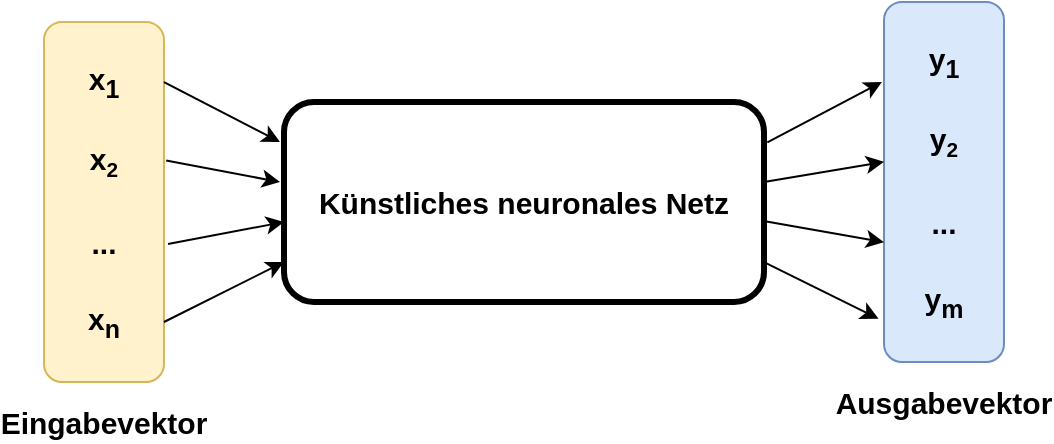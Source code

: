 <mxfile version="13.7.5" type="device" pages="3"><diagram id="aE1gaCrCFL9ErSnPVbCo" name="Neural network Blackbox"><mxGraphModel dx="2062" dy="1126" grid="1" gridSize="10" guides="1" tooltips="1" connect="1" arrows="1" fold="1" page="1" pageScale="1" pageWidth="850" pageHeight="1100" math="0" shadow="0"><root><mxCell id="0"/><mxCell id="1" parent="0"/><mxCell id="DmM5QnF6W4DXic5GiSOx-11" value="" style="rounded=1;whiteSpace=wrap;html=1;strokeWidth=1;fillColor=#fff2cc;strokeColor=#d6b656;" parent="1" vertex="1"><mxGeometry x="200" y="290" width="60" height="180" as="geometry"/></mxCell><mxCell id="DmM5QnF6W4DXic5GiSOx-1" value="&lt;b&gt;&lt;font style=&quot;font-size: 15px&quot;&gt;Künstliches neuronales Netz&lt;/font&gt;&lt;/b&gt;" style="rounded=1;whiteSpace=wrap;html=1;strokeWidth=3;" parent="1" vertex="1"><mxGeometry x="320" y="330" width="240" height="100" as="geometry"/></mxCell><mxCell id="DmM5QnF6W4DXic5GiSOx-3" value="&lt;b&gt;&lt;font style=&quot;font-size: 15px&quot;&gt;x&lt;sub&gt;1&lt;/sub&gt;&lt;/font&gt;&lt;/b&gt;" style="text;html=1;strokeColor=none;fillColor=none;align=center;verticalAlign=middle;whiteSpace=wrap;rounded=0;" parent="1" vertex="1"><mxGeometry x="210" y="310" width="40" height="20" as="geometry"/></mxCell><mxCell id="DmM5QnF6W4DXic5GiSOx-4" value="&lt;b&gt;&lt;font style=&quot;font-size: 15px&quot;&gt;x&lt;/font&gt;&lt;font style=&quot;font-size: 12.5px&quot;&gt;&lt;sub&gt;2&lt;/sub&gt;&lt;/font&gt;&lt;/b&gt;" style="text;html=1;strokeColor=none;fillColor=none;align=center;verticalAlign=middle;whiteSpace=wrap;rounded=0;" parent="1" vertex="1"><mxGeometry x="210" y="350" width="40" height="20" as="geometry"/></mxCell><mxCell id="DmM5QnF6W4DXic5GiSOx-5" value="&lt;b&gt;&lt;font style=&quot;font-size: 15px&quot;&gt;...&lt;/font&gt;&lt;/b&gt;" style="text;html=1;strokeColor=none;fillColor=none;align=center;verticalAlign=middle;whiteSpace=wrap;rounded=0;" parent="1" vertex="1"><mxGeometry x="210" y="390" width="40" height="20" as="geometry"/></mxCell><mxCell id="DmM5QnF6W4DXic5GiSOx-6" value="&lt;b&gt;&lt;font style=&quot;font-size: 15px&quot;&gt;x&lt;sub&gt;n&lt;/sub&gt;&lt;/font&gt;&lt;/b&gt;" style="text;html=1;strokeColor=none;fillColor=none;align=center;verticalAlign=middle;whiteSpace=wrap;rounded=0;" parent="1" vertex="1"><mxGeometry x="210" y="430" width="40" height="20" as="geometry"/></mxCell><mxCell id="DmM5QnF6W4DXic5GiSOx-13" value="&lt;span style=&quot;font-size: 15px&quot;&gt;&lt;b&gt;Eingabevektor&lt;/b&gt;&lt;/span&gt;" style="text;html=1;strokeColor=none;fillColor=none;align=center;verticalAlign=middle;whiteSpace=wrap;rounded=0;" parent="1" vertex="1"><mxGeometry x="210" y="480" width="40" height="20" as="geometry"/></mxCell><mxCell id="DmM5QnF6W4DXic5GiSOx-14" value="" style="rounded=1;whiteSpace=wrap;html=1;strokeWidth=1;fillColor=#dae8fc;strokeColor=#6c8ebf;" parent="1" vertex="1"><mxGeometry x="620" y="280" width="60" height="180" as="geometry"/></mxCell><mxCell id="DmM5QnF6W4DXic5GiSOx-15" value="&lt;b&gt;&lt;font style=&quot;font-size: 15px&quot;&gt;y&lt;sub&gt;1&lt;/sub&gt;&lt;/font&gt;&lt;/b&gt;" style="text;html=1;strokeColor=none;fillColor=none;align=center;verticalAlign=middle;whiteSpace=wrap;rounded=0;" parent="1" vertex="1"><mxGeometry x="630" y="300" width="40" height="20" as="geometry"/></mxCell><mxCell id="DmM5QnF6W4DXic5GiSOx-16" value="&lt;b&gt;&lt;font style=&quot;font-size: 15px&quot;&gt;y&lt;/font&gt;&lt;font style=&quot;font-size: 12.5px&quot;&gt;&lt;sub&gt;2&lt;/sub&gt;&lt;/font&gt;&lt;/b&gt;" style="text;html=1;strokeColor=none;fillColor=none;align=center;verticalAlign=middle;whiteSpace=wrap;rounded=0;" parent="1" vertex="1"><mxGeometry x="630" y="340" width="40" height="20" as="geometry"/></mxCell><mxCell id="DmM5QnF6W4DXic5GiSOx-17" value="&lt;b&gt;&lt;font style=&quot;font-size: 15px&quot;&gt;...&lt;/font&gt;&lt;/b&gt;" style="text;html=1;strokeColor=none;fillColor=none;align=center;verticalAlign=middle;whiteSpace=wrap;rounded=0;" parent="1" vertex="1"><mxGeometry x="630" y="380" width="40" height="20" as="geometry"/></mxCell><mxCell id="DmM5QnF6W4DXic5GiSOx-18" value="&lt;b&gt;&lt;font style=&quot;font-size: 15px&quot;&gt;y&lt;sub&gt;m&lt;/sub&gt;&lt;/font&gt;&lt;/b&gt;" style="text;html=1;strokeColor=none;fillColor=none;align=center;verticalAlign=middle;whiteSpace=wrap;rounded=0;" parent="1" vertex="1"><mxGeometry x="630" y="420" width="40" height="20" as="geometry"/></mxCell><mxCell id="DmM5QnF6W4DXic5GiSOx-19" value="&lt;span style=&quot;font-size: 15px&quot;&gt;&lt;b&gt;Ausgabevektor&lt;/b&gt;&lt;/span&gt;" style="text;html=1;strokeColor=none;fillColor=none;align=center;verticalAlign=middle;whiteSpace=wrap;rounded=0;" parent="1" vertex="1"><mxGeometry x="630" y="470" width="40" height="20" as="geometry"/></mxCell><mxCell id="DmM5QnF6W4DXic5GiSOx-20" value="" style="endArrow=classic;html=1;exitX=1;exitY=0.167;exitDx=0;exitDy=0;exitPerimeter=0;" parent="1" source="DmM5QnF6W4DXic5GiSOx-11" edge="1"><mxGeometry width="50" height="50" relative="1" as="geometry"><mxPoint x="380" y="470" as="sourcePoint"/><mxPoint x="318" y="350" as="targetPoint"/></mxGeometry></mxCell><mxCell id="DmM5QnF6W4DXic5GiSOx-21" value="" style="endArrow=classic;html=1;exitX=1.018;exitY=0.385;exitDx=0;exitDy=0;exitPerimeter=0;" parent="1" source="DmM5QnF6W4DXic5GiSOx-11" edge="1"><mxGeometry width="50" height="50" relative="1" as="geometry"><mxPoint x="263" y="362" as="sourcePoint"/><mxPoint x="318" y="370" as="targetPoint"/></mxGeometry></mxCell><mxCell id="DmM5QnF6W4DXic5GiSOx-22" value="" style="endArrow=classic;html=1;entryX=0;entryY=0.6;entryDx=0;entryDy=0;entryPerimeter=0;" parent="1" target="DmM5QnF6W4DXic5GiSOx-1" edge="1"><mxGeometry width="50" height="50" relative="1" as="geometry"><mxPoint x="262" y="401" as="sourcePoint"/><mxPoint x="320" y="400" as="targetPoint"/></mxGeometry></mxCell><mxCell id="DmM5QnF6W4DXic5GiSOx-23" value="" style="endArrow=classic;html=1;entryX=0;entryY=0.8;entryDx=0;entryDy=0;entryPerimeter=0;" parent="1" target="DmM5QnF6W4DXic5GiSOx-1" edge="1"><mxGeometry width="50" height="50" relative="1" as="geometry"><mxPoint x="260" y="440" as="sourcePoint"/><mxPoint x="320" y="420" as="targetPoint"/></mxGeometry></mxCell><mxCell id="DmM5QnF6W4DXic5GiSOx-24" value="" style="endArrow=classic;html=1;exitX=1.007;exitY=0.202;exitDx=0;exitDy=0;exitPerimeter=0;" parent="1" source="DmM5QnF6W4DXic5GiSOx-1" edge="1"><mxGeometry width="50" height="50" relative="1" as="geometry"><mxPoint x="560" y="340" as="sourcePoint"/><mxPoint x="619" y="320" as="targetPoint"/></mxGeometry></mxCell><mxCell id="DmM5QnF6W4DXic5GiSOx-25" value="" style="endArrow=classic;html=1;exitX=1;exitY=0.4;exitDx=0;exitDy=0;exitPerimeter=0;entryX=0;entryY=0.444;entryDx=0;entryDy=0;entryPerimeter=0;" parent="1" source="DmM5QnF6W4DXic5GiSOx-1" target="DmM5QnF6W4DXic5GiSOx-14" edge="1"><mxGeometry width="50" height="50" relative="1" as="geometry"><mxPoint x="571.68" y="360.2" as="sourcePoint"/><mxPoint x="629" y="330" as="targetPoint"/></mxGeometry></mxCell><mxCell id="DmM5QnF6W4DXic5GiSOx-26" value="" style="endArrow=classic;html=1;exitX=1.005;exitY=0.598;exitDx=0;exitDy=0;exitPerimeter=0;entryX=0;entryY=0.667;entryDx=0;entryDy=0;entryPerimeter=0;" parent="1" source="DmM5QnF6W4DXic5GiSOx-1" target="DmM5QnF6W4DXic5GiSOx-14" edge="1"><mxGeometry width="50" height="50" relative="1" as="geometry"><mxPoint x="570" y="380" as="sourcePoint"/><mxPoint x="630" y="369.92" as="targetPoint"/></mxGeometry></mxCell><mxCell id="DmM5QnF6W4DXic5GiSOx-27" value="" style="endArrow=classic;html=1;exitX=1;exitY=0.801;exitDx=0;exitDy=0;exitPerimeter=0;entryX=-0.045;entryY=0.88;entryDx=0;entryDy=0;entryPerimeter=0;" parent="1" source="DmM5QnF6W4DXic5GiSOx-1" target="DmM5QnF6W4DXic5GiSOx-14" edge="1"><mxGeometry width="50" height="50" relative="1" as="geometry"><mxPoint x="571.2" y="399.8" as="sourcePoint"/><mxPoint x="610" y="440" as="targetPoint"/></mxGeometry></mxCell></root></mxGraphModel></diagram><diagram id="eNI5K8tcBHRMSOkm3Yz5" name="ArtificalNeuron"><mxGraphModel dx="569" dy="280" grid="1" gridSize="10" guides="1" tooltips="1" connect="1" arrows="1" fold="1" page="1" pageScale="1" pageWidth="850" pageHeight="1100" math="0" shadow="0"><root><mxCell id="DOeqEW8R3i1Rbddq5sXQ-0"/><mxCell id="DOeqEW8R3i1Rbddq5sXQ-1" parent="DOeqEW8R3i1Rbddq5sXQ-0"/><mxCell id="PR6YCQ9LtppBBbp1MUEM-0" value="&lt;b&gt;&lt;font style=&quot;font-size: 15px&quot;&gt;o&lt;sub&gt;1&lt;/sub&gt;&lt;/font&gt;&lt;/b&gt;" style="text;html=1;strokeColor=none;fillColor=none;align=center;verticalAlign=middle;whiteSpace=wrap;rounded=0;" vertex="1" parent="DOeqEW8R3i1Rbddq5sXQ-1"><mxGeometry x="210" y="300" width="40" height="20" as="geometry"/></mxCell><mxCell id="PR6YCQ9LtppBBbp1MUEM-1" value="&lt;b style=&quot;font-size: 15px&quot;&gt;&lt;font style=&quot;font-size: 15px&quot;&gt;o&lt;/font&gt;&lt;font style=&quot;font-size: 15px&quot;&gt;&lt;sub&gt;2&lt;/sub&gt;&lt;/font&gt;&lt;/b&gt;" style="text;html=1;strokeColor=none;fillColor=none;align=center;verticalAlign=middle;whiteSpace=wrap;rounded=0;" vertex="1" parent="DOeqEW8R3i1Rbddq5sXQ-1"><mxGeometry x="210" y="340" width="40" height="20" as="geometry"/></mxCell><mxCell id="PR6YCQ9LtppBBbp1MUEM-3" value="&lt;b&gt;&lt;font style=&quot;font-size: 15px&quot;&gt;o&lt;sub&gt;n&lt;/sub&gt;&lt;/font&gt;&lt;/b&gt;" style="text;html=1;strokeColor=none;fillColor=none;align=center;verticalAlign=middle;whiteSpace=wrap;rounded=0;" vertex="1" parent="DOeqEW8R3i1Rbddq5sXQ-1"><mxGeometry x="210" y="420" width="40" height="20" as="geometry"/></mxCell><mxCell id="yZJRL2eyXqVA-YYOrOxp-0" value="&lt;b style=&quot;font-size: 15px&quot;&gt;&lt;font style=&quot;font-size: 15px&quot;&gt;o&lt;/font&gt;&lt;font style=&quot;font-size: 15px&quot;&gt;&lt;sub&gt;3&lt;/sub&gt;&lt;/font&gt;&lt;/b&gt;" style="text;html=1;strokeColor=none;fillColor=none;align=center;verticalAlign=middle;whiteSpace=wrap;rounded=0;" vertex="1" parent="DOeqEW8R3i1Rbddq5sXQ-1"><mxGeometry x="210" y="380" width="40" height="20" as="geometry"/></mxCell><mxCell id="yZJRL2eyXqVA-YYOrOxp-1" value="&lt;font size=&quot;1&quot;&gt;&lt;i&gt;&lt;b&gt;f&lt;sub&gt;prop&lt;/sub&gt;&lt;/b&gt;&lt;/i&gt;&lt;/font&gt;" style="ellipse;whiteSpace=wrap;html=1;aspect=fixed;strokeWidth=1;fillColor=#fff2cc;strokeColor=#d6b656;" vertex="1" parent="DOeqEW8R3i1Rbddq5sXQ-1"><mxGeometry x="370" y="350" width="40" height="40" as="geometry"/></mxCell><mxCell id="yZJRL2eyXqVA-YYOrOxp-2" value="" style="endArrow=classic;html=1;exitX=1;exitY=0.5;exitDx=0;exitDy=0;" edge="1" parent="DOeqEW8R3i1Rbddq5sXQ-1" source="PR6YCQ9LtppBBbp1MUEM-0" target="yZJRL2eyXqVA-YYOrOxp-1"><mxGeometry width="50" height="50" relative="1" as="geometry"><mxPoint x="390" y="410" as="sourcePoint"/><mxPoint x="342" y="350" as="targetPoint"/><Array as="points"><mxPoint x="330" y="310"/></Array></mxGeometry></mxCell><mxCell id="yZJRL2eyXqVA-YYOrOxp-3" value="" style="endArrow=classic;html=1;exitX=1;exitY=0.5;exitDx=0;exitDy=0;entryX=-0.02;entryY=0.365;entryDx=0;entryDy=0;entryPerimeter=0;" edge="1" parent="DOeqEW8R3i1Rbddq5sXQ-1" source="PR6YCQ9LtppBBbp1MUEM-1" target="yZJRL2eyXqVA-YYOrOxp-1"><mxGeometry width="50" height="50" relative="1" as="geometry"><mxPoint x="260" y="320" as="sourcePoint"/><mxPoint x="339" y="357" as="targetPoint"/><Array as="points"><mxPoint x="320" y="350"/></Array></mxGeometry></mxCell><mxCell id="yZJRL2eyXqVA-YYOrOxp-6" value="" style="endArrow=classic;html=1;exitX=1.075;exitY=0.52;exitDx=0;exitDy=0;exitPerimeter=0;entryX=0.005;entryY=0.64;entryDx=0;entryDy=0;entryPerimeter=0;" edge="1" parent="DOeqEW8R3i1Rbddq5sXQ-1" source="yZJRL2eyXqVA-YYOrOxp-0" target="yZJRL2eyXqVA-YYOrOxp-1"><mxGeometry width="50" height="50" relative="1" as="geometry"><mxPoint x="260" y="360" as="sourcePoint"/><mxPoint x="340" y="367" as="targetPoint"/><Array as="points"><mxPoint x="320" y="390"/></Array></mxGeometry></mxCell><mxCell id="yZJRL2eyXqVA-YYOrOxp-7" value="" style="endArrow=classic;html=1;exitX=1;exitY=0.5;exitDx=0;exitDy=0;" edge="1" parent="DOeqEW8R3i1Rbddq5sXQ-1" source="PR6YCQ9LtppBBbp1MUEM-3" target="yZJRL2eyXqVA-YYOrOxp-1"><mxGeometry width="50" height="50" relative="1" as="geometry"><mxPoint x="263" y="400.4" as="sourcePoint"/><mxPoint x="350" y="377" as="targetPoint"/><Array as="points"><mxPoint x="320" y="430"/></Array></mxGeometry></mxCell><mxCell id="yZJRL2eyXqVA-YYOrOxp-8" value="&lt;b&gt;&lt;font style=&quot;font-size: 15px&quot;&gt;w&lt;sub&gt;1&lt;/sub&gt;&lt;/font&gt;&lt;/b&gt;" style="text;html=1;strokeColor=none;fillColor=none;align=center;verticalAlign=middle;whiteSpace=wrap;rounded=0;" vertex="1" parent="DOeqEW8R3i1Rbddq5sXQ-1"><mxGeometry x="280" y="290" width="40" height="20" as="geometry"/></mxCell><mxCell id="yZJRL2eyXqVA-YYOrOxp-9" value="&lt;b&gt;&lt;font style=&quot;font-size: 15px&quot;&gt;w&lt;sub&gt;2&lt;/sub&gt;&lt;/font&gt;&lt;/b&gt;" style="text;html=1;strokeColor=none;fillColor=none;align=center;verticalAlign=middle;whiteSpace=wrap;rounded=0;" vertex="1" parent="DOeqEW8R3i1Rbddq5sXQ-1"><mxGeometry x="280" y="330" width="40" height="20" as="geometry"/></mxCell><mxCell id="yZJRL2eyXqVA-YYOrOxp-10" value="&lt;b&gt;&lt;font style=&quot;font-size: 15px&quot;&gt;w&lt;sub&gt;3&lt;/sub&gt;&lt;/font&gt;&lt;/b&gt;" style="text;html=1;strokeColor=none;fillColor=none;align=center;verticalAlign=middle;whiteSpace=wrap;rounded=0;" vertex="1" parent="DOeqEW8R3i1Rbddq5sXQ-1"><mxGeometry x="280" y="370" width="40" height="20" as="geometry"/></mxCell><mxCell id="yZJRL2eyXqVA-YYOrOxp-11" value="&lt;b&gt;&lt;font style=&quot;font-size: 15px&quot;&gt;w&lt;sub&gt;4&lt;/sub&gt;&lt;/font&gt;&lt;/b&gt;" style="text;html=1;strokeColor=none;fillColor=none;align=center;verticalAlign=middle;whiteSpace=wrap;rounded=0;" vertex="1" parent="DOeqEW8R3i1Rbddq5sXQ-1"><mxGeometry x="280" y="410" width="40" height="20" as="geometry"/></mxCell><mxCell id="yZJRL2eyXqVA-YYOrOxp-12" value="Propagierungsfunktion" style="text;html=1;strokeColor=none;fillColor=none;align=center;verticalAlign=middle;whiteSpace=wrap;rounded=0;rotation=0;" vertex="1" parent="DOeqEW8R3i1Rbddq5sXQ-1"><mxGeometry x="352.5" y="430" width="75" height="30" as="geometry"/></mxCell><mxCell id="yZJRL2eyXqVA-YYOrOxp-13" value="Aktvierungsfunktion" style="text;html=1;strokeColor=none;fillColor=none;align=center;verticalAlign=middle;whiteSpace=wrap;rounded=0;rotation=0;" vertex="1" parent="DOeqEW8R3i1Rbddq5sXQ-1"><mxGeometry x="480" y="430" width="75" height="30" as="geometry"/></mxCell><mxCell id="yZJRL2eyXqVA-YYOrOxp-14" value="Ausgabefunktion" style="text;html=1;strokeColor=none;fillColor=none;align=center;verticalAlign=middle;whiteSpace=wrap;rounded=0;rotation=0;" vertex="1" parent="DOeqEW8R3i1Rbddq5sXQ-1"><mxGeometry x="605" y="430" width="75" height="30" as="geometry"/></mxCell><mxCell id="yZJRL2eyXqVA-YYOrOxp-15" value="&lt;font size=&quot;1&quot;&gt;&lt;i&gt;&lt;b&gt;f&lt;sub&gt;act&lt;/sub&gt;&lt;/b&gt;&lt;/i&gt;&lt;/font&gt;" style="ellipse;whiteSpace=wrap;html=1;aspect=fixed;strokeWidth=1;fillColor=#ffe6cc;strokeColor=#d79b00;" vertex="1" parent="DOeqEW8R3i1Rbddq5sXQ-1"><mxGeometry x="497.5" y="350" width="40" height="40" as="geometry"/></mxCell><mxCell id="yZJRL2eyXqVA-YYOrOxp-17" value="" style="endArrow=classic;html=1;entryX=0;entryY=0.5;entryDx=0;entryDy=0;" edge="1" parent="DOeqEW8R3i1Rbddq5sXQ-1" target="yZJRL2eyXqVA-YYOrOxp-15"><mxGeometry width="50" height="50" relative="1" as="geometry"><mxPoint x="413" y="370" as="sourcePoint"/><mxPoint x="450" y="370" as="targetPoint"/></mxGeometry></mxCell><mxCell id="yZJRL2eyXqVA-YYOrOxp-18" value="&lt;b style=&quot;font-size: 14px&quot;&gt;&lt;font style=&quot;font-size: 14px&quot;&gt;net&lt;sub&gt;j&lt;/sub&gt;&lt;/font&gt;&lt;/b&gt;" style="text;html=1;strokeColor=none;fillColor=none;align=center;verticalAlign=middle;whiteSpace=wrap;rounded=0;" vertex="1" parent="DOeqEW8R3i1Rbddq5sXQ-1"><mxGeometry x="427.5" y="340" width="40" height="20" as="geometry"/></mxCell><mxCell id="yZJRL2eyXqVA-YYOrOxp-21" value="&lt;b&gt;&lt;font style=&quot;font-size: 15px&quot;&gt;a&lt;sub&gt;j&lt;/sub&gt;&lt;/font&gt;&lt;/b&gt;" style="text;html=1;strokeColor=none;fillColor=none;align=center;verticalAlign=middle;whiteSpace=wrap;rounded=0;" vertex="1" parent="DOeqEW8R3i1Rbddq5sXQ-1"><mxGeometry x="560" y="340" width="40" height="20" as="geometry"/></mxCell><mxCell id="yZJRL2eyXqVA-YYOrOxp-23" value="&lt;b&gt;&lt;font style=&quot;font-size: 15px&quot;&gt;o&lt;sub&gt;j&lt;/sub&gt;&lt;/font&gt;&lt;/b&gt;" style="text;html=1;strokeColor=none;fillColor=none;align=center;verticalAlign=middle;whiteSpace=wrap;rounded=0;" vertex="1" parent="DOeqEW8R3i1Rbddq5sXQ-1"><mxGeometry x="710" y="360.0" width="40" height="20" as="geometry"/></mxCell><mxCell id="yZJRL2eyXqVA-YYOrOxp-19" value="&lt;font size=&quot;1&quot;&gt;&lt;i&gt;&lt;b&gt;f&lt;sub&gt;out&lt;/sub&gt;&lt;/b&gt;&lt;/i&gt;&lt;/font&gt;" style="ellipse;whiteSpace=wrap;html=1;aspect=fixed;strokeWidth=1;fillColor=#dae8fc;strokeColor=#6c8ebf;" vertex="1" parent="DOeqEW8R3i1Rbddq5sXQ-1"><mxGeometry x="622.5" y="350" width="40" height="40" as="geometry"/></mxCell><mxCell id="yZJRL2eyXqVA-YYOrOxp-26" value="" style="endArrow=classic;html=1;entryX=0;entryY=0.5;entryDx=0;entryDy=0;" edge="1" parent="DOeqEW8R3i1Rbddq5sXQ-1"><mxGeometry width="50" height="50" relative="1" as="geometry"><mxPoint x="538" y="370" as="sourcePoint"/><mxPoint x="622.5" y="370" as="targetPoint"/></mxGeometry></mxCell><mxCell id="yZJRL2eyXqVA-YYOrOxp-27" value="" style="endArrow=classic;html=1;" edge="1" parent="DOeqEW8R3i1Rbddq5sXQ-1"><mxGeometry width="50" height="50" relative="1" as="geometry"><mxPoint x="662.5" y="370" as="sourcePoint"/><mxPoint x="710" y="370" as="targetPoint"/></mxGeometry></mxCell><mxCell id="yZJRL2eyXqVA-YYOrOxp-29" value="&lt;font style=&quot;font-size: 15px&quot;&gt;&lt;b&gt;Θ&lt;sub&gt;j&lt;/sub&gt;&lt;/b&gt;&lt;/font&gt;" style="text;html=1;strokeColor=none;fillColor=none;align=center;verticalAlign=middle;whiteSpace=wrap;rounded=0;" vertex="1" parent="DOeqEW8R3i1Rbddq5sXQ-1"><mxGeometry x="497.5" y="280" width="40" height="20" as="geometry"/></mxCell><mxCell id="yZJRL2eyXqVA-YYOrOxp-30" value="" style="endArrow=classic;html=1;exitX=0.5;exitY=1;exitDx=0;exitDy=0;entryX=0.5;entryY=0;entryDx=0;entryDy=0;" edge="1" parent="DOeqEW8R3i1Rbddq5sXQ-1" source="yZJRL2eyXqVA-YYOrOxp-29" target="yZJRL2eyXqVA-YYOrOxp-15"><mxGeometry width="50" height="50" relative="1" as="geometry"><mxPoint x="423" y="380" as="sourcePoint"/><mxPoint x="516" y="347" as="targetPoint"/></mxGeometry></mxCell><mxCell id="yZJRL2eyXqVA-YYOrOxp-32" value="Schwellwert" style="text;html=1;strokeColor=none;fillColor=none;align=center;verticalAlign=middle;whiteSpace=wrap;rounded=0;rotation=0;" vertex="1" parent="DOeqEW8R3i1Rbddq5sXQ-1"><mxGeometry x="480" y="250" width="75" height="30" as="geometry"/></mxCell></root></mxGraphModel></diagram><diagram id="j_at39a7BGTw8oOZXNnE" name="FeedForwardNetworks"><mxGraphModel dx="1178" dy="606" grid="1" gridSize="10" guides="1" tooltips="1" connect="1" arrows="1" fold="1" page="1" pageScale="1" pageWidth="850" pageHeight="1100" math="0" shadow="0"><root><mxCell id="lDuiNqgIyvgIV8sUAVAr-0"/><mxCell id="lDuiNqgIyvgIV8sUAVAr-1" parent="lDuiNqgIyvgIV8sUAVAr-0"/><mxCell id="lDuiNqgIyvgIV8sUAVAr-53" value="" style="rounded=0;whiteSpace=wrap;html=1;fillColor=#fff2cc;strokeColor=#d6b656;opacity=30;" vertex="1" parent="lDuiNqgIyvgIV8sUAVAr-1"><mxGeometry x="400" y="60" width="100" height="220" as="geometry"/></mxCell><mxCell id="lDuiNqgIyvgIV8sUAVAr-73" value="" style="rounded=0;whiteSpace=wrap;html=1;fillColor=#f8cecc;strokeColor=#b85450;opacity=30;" vertex="1" parent="lDuiNqgIyvgIV8sUAVAr-1"><mxGeometry x="500" y="60" width="120" height="220" as="geometry"/></mxCell><mxCell id="lDuiNqgIyvgIV8sUAVAr-74" value="" style="rounded=0;whiteSpace=wrap;html=1;fillColor=#dae8fc;strokeColor=#6c8ebf;opacity=30;" vertex="1" parent="lDuiNqgIyvgIV8sUAVAr-1"><mxGeometry x="620" y="60" width="100" height="220" as="geometry"/></mxCell><mxCell id="lDuiNqgIyvgIV8sUAVAr-49" value="" style="rounded=0;whiteSpace=wrap;html=1;fillColor=#dae8fc;strokeColor=#6c8ebf;opacity=30;" vertex="1" parent="lDuiNqgIyvgIV8sUAVAr-1"><mxGeometry x="260" y="60" width="100" height="220" as="geometry"/></mxCell><mxCell id="lDuiNqgIyvgIV8sUAVAr-46" value="" style="rounded=0;whiteSpace=wrap;html=1;fillColor=#fff2cc;strokeColor=#d6b656;opacity=30;" vertex="1" parent="lDuiNqgIyvgIV8sUAVAr-1"><mxGeometry x="40" y="60" width="100" height="220" as="geometry"/></mxCell><mxCell id="lDuiNqgIyvgIV8sUAVAr-47" value="" style="rounded=0;whiteSpace=wrap;html=1;fillColor=#f8cecc;strokeColor=#b85450;opacity=30;" vertex="1" parent="lDuiNqgIyvgIV8sUAVAr-1"><mxGeometry x="140" y="60" width="120" height="220" as="geometry"/></mxCell><mxCell id="lDuiNqgIyvgIV8sUAVAr-33" style="rounded=0;orthogonalLoop=1;jettySize=auto;html=1;exitX=1;exitY=0.5;exitDx=0;exitDy=0;" edge="1" parent="lDuiNqgIyvgIV8sUAVAr-1" source="lDuiNqgIyvgIV8sUAVAr-13" target="lDuiNqgIyvgIV8sUAVAr-27"><mxGeometry relative="1" as="geometry"/></mxCell><mxCell id="lDuiNqgIyvgIV8sUAVAr-39" style="edgeStyle=none;rounded=0;orthogonalLoop=1;jettySize=auto;html=1;entryX=0;entryY=0;entryDx=0;entryDy=0;" edge="1" parent="lDuiNqgIyvgIV8sUAVAr-1" source="lDuiNqgIyvgIV8sUAVAr-13" target="lDuiNqgIyvgIV8sUAVAr-29"><mxGeometry relative="1" as="geometry"/></mxCell><mxCell id="lDuiNqgIyvgIV8sUAVAr-13" value="" style="ellipse;whiteSpace=wrap;html=1;aspect=fixed;fontSize=11;align=center;rotation=-1;fillColor=#fff2cc;strokeColor=#d6b656;" vertex="1" parent="lDuiNqgIyvgIV8sUAVAr-1"><mxGeometry x="70" y="110" width="20" height="20" as="geometry"/></mxCell><mxCell id="lDuiNqgIyvgIV8sUAVAr-15" value="" style="ellipse;whiteSpace=wrap;html=1;aspect=fixed;fontSize=11;align=center;fillColor=#dae8fc;strokeColor=#6c8ebf;" vertex="1" parent="lDuiNqgIyvgIV8sUAVAr-1"><mxGeometry x="310" y="110" width="20" height="20" as="geometry"/></mxCell><mxCell id="lDuiNqgIyvgIV8sUAVAr-37" style="edgeStyle=none;rounded=0;orthogonalLoop=1;jettySize=auto;html=1;" edge="1" parent="lDuiNqgIyvgIV8sUAVAr-1" source="lDuiNqgIyvgIV8sUAVAr-16"><mxGeometry relative="1" as="geometry"><mxPoint x="189" y="235" as="targetPoint"/></mxGeometry></mxCell><mxCell id="lDuiNqgIyvgIV8sUAVAr-38" style="edgeStyle=none;rounded=0;orthogonalLoop=1;jettySize=auto;html=1;entryX=0;entryY=1;entryDx=0;entryDy=0;" edge="1" parent="lDuiNqgIyvgIV8sUAVAr-1" source="lDuiNqgIyvgIV8sUAVAr-16" target="lDuiNqgIyvgIV8sUAVAr-27"><mxGeometry relative="1" as="geometry"/></mxCell><mxCell id="lDuiNqgIyvgIV8sUAVAr-16" value="" style="ellipse;whiteSpace=wrap;html=1;aspect=fixed;fontSize=11;align=center;fillColor=#fff2cc;strokeColor=#d6b656;" vertex="1" parent="lDuiNqgIyvgIV8sUAVAr-1"><mxGeometry x="70" y="190" width="20" height="20" as="geometry"/></mxCell><mxCell id="lDuiNqgIyvgIV8sUAVAr-40" style="edgeStyle=none;rounded=0;orthogonalLoop=1;jettySize=auto;html=1;entryX=0;entryY=0;entryDx=0;entryDy=0;" edge="1" parent="lDuiNqgIyvgIV8sUAVAr-1" source="lDuiNqgIyvgIV8sUAVAr-27" target="lDuiNqgIyvgIV8sUAVAr-15"><mxGeometry relative="1" as="geometry"/></mxCell><mxCell id="lDuiNqgIyvgIV8sUAVAr-41" style="edgeStyle=none;rounded=0;orthogonalLoop=1;jettySize=auto;html=1;entryX=0;entryY=0;entryDx=0;entryDy=0;" edge="1" parent="lDuiNqgIyvgIV8sUAVAr-1" source="lDuiNqgIyvgIV8sUAVAr-27" target="lDuiNqgIyvgIV8sUAVAr-31"><mxGeometry relative="1" as="geometry"/></mxCell><mxCell id="lDuiNqgIyvgIV8sUAVAr-27" value="" style="ellipse;whiteSpace=wrap;html=1;aspect=fixed;fontSize=11;align=center;fillColor=#f8cecc;strokeColor=#b85450;" vertex="1" parent="lDuiNqgIyvgIV8sUAVAr-1"><mxGeometry x="190" y="70" width="20" height="20" as="geometry"/></mxCell><mxCell id="lDuiNqgIyvgIV8sUAVAr-44" style="edgeStyle=none;rounded=0;orthogonalLoop=1;jettySize=auto;html=1;entryX=0;entryY=1;entryDx=0;entryDy=0;" edge="1" parent="lDuiNqgIyvgIV8sUAVAr-1" source="lDuiNqgIyvgIV8sUAVAr-29" target="lDuiNqgIyvgIV8sUAVAr-15"><mxGeometry relative="1" as="geometry"/></mxCell><mxCell id="lDuiNqgIyvgIV8sUAVAr-45" style="edgeStyle=none;rounded=0;orthogonalLoop=1;jettySize=auto;html=1;entryX=0;entryY=1;entryDx=0;entryDy=0;" edge="1" parent="lDuiNqgIyvgIV8sUAVAr-1" source="lDuiNqgIyvgIV8sUAVAr-29" target="lDuiNqgIyvgIV8sUAVAr-31"><mxGeometry relative="1" as="geometry"/></mxCell><mxCell id="lDuiNqgIyvgIV8sUAVAr-29" value="" style="ellipse;whiteSpace=wrap;html=1;aspect=fixed;fontSize=11;align=center;fillColor=#f8cecc;strokeColor=#b85450;" vertex="1" parent="lDuiNqgIyvgIV8sUAVAr-1"><mxGeometry x="190" y="230" width="20" height="20" as="geometry"/></mxCell><mxCell id="lDuiNqgIyvgIV8sUAVAr-31" value="" style="ellipse;whiteSpace=wrap;html=1;aspect=fixed;fontSize=11;align=center;fillColor=#dae8fc;strokeColor=#6c8ebf;" vertex="1" parent="lDuiNqgIyvgIV8sUAVAr-1"><mxGeometry x="310" y="190" width="20" height="20" as="geometry"/></mxCell><mxCell id="lDuiNqgIyvgIV8sUAVAr-32" value="&lt;font style=&quot;font-size: 15px&quot;&gt;&lt;b&gt;Ebenenweise verbundenes KNN&lt;/b&gt;&lt;/font&gt;" style="text;html=1;strokeColor=none;fillColor=none;align=center;verticalAlign=middle;whiteSpace=wrap;rounded=0;" vertex="1" parent="lDuiNqgIyvgIV8sUAVAr-1"><mxGeometry x="80" y="30" width="240" height="20" as="geometry"/></mxCell><mxCell id="lDuiNqgIyvgIV8sUAVAr-50" value="&lt;font style=&quot;font-size: 12px&quot;&gt;&lt;b&gt;Eingabeschicht&lt;/b&gt;&lt;/font&gt;" style="text;html=1;strokeColor=none;fillColor=none;align=center;verticalAlign=middle;whiteSpace=wrap;rounded=0;opacity=30;" vertex="1" parent="lDuiNqgIyvgIV8sUAVAr-1"><mxGeometry x="70" y="260" width="40" height="20" as="geometry"/></mxCell><mxCell id="lDuiNqgIyvgIV8sUAVAr-51" value="&lt;font style=&quot;font-size: 12px&quot;&gt;&lt;b&gt;Verdeckte Schicht&lt;/b&gt;&lt;/font&gt;" style="text;html=1;strokeColor=none;fillColor=none;align=center;verticalAlign=middle;whiteSpace=wrap;rounded=0;opacity=30;" vertex="1" parent="lDuiNqgIyvgIV8sUAVAr-1"><mxGeometry x="145" y="260" width="110" height="20" as="geometry"/></mxCell><mxCell id="lDuiNqgIyvgIV8sUAVAr-52" value="&lt;font style=&quot;font-size: 12px&quot;&gt;&lt;b&gt;Ausgabeschicht&lt;/b&gt;&lt;/font&gt;" style="text;html=1;strokeColor=none;fillColor=none;align=center;verticalAlign=middle;whiteSpace=wrap;rounded=0;opacity=30;" vertex="1" parent="lDuiNqgIyvgIV8sUAVAr-1"><mxGeometry x="262.5" y="260" width="95" height="20" as="geometry"/></mxCell><mxCell id="lDuiNqgIyvgIV8sUAVAr-54" style="rounded=0;orthogonalLoop=1;jettySize=auto;html=1;exitX=1;exitY=0.5;exitDx=0;exitDy=0;" edge="1" source="lDuiNqgIyvgIV8sUAVAr-57" target="lDuiNqgIyvgIV8sUAVAr-68" parent="lDuiNqgIyvgIV8sUAVAr-1"><mxGeometry relative="1" as="geometry"/></mxCell><mxCell id="lDuiNqgIyvgIV8sUAVAr-56" style="edgeStyle=none;rounded=0;orthogonalLoop=1;jettySize=auto;html=1;entryX=0;entryY=0;entryDx=0;entryDy=0;" edge="1" source="lDuiNqgIyvgIV8sUAVAr-57" target="lDuiNqgIyvgIV8sUAVAr-71" parent="lDuiNqgIyvgIV8sUAVAr-1"><mxGeometry relative="1" as="geometry"/></mxCell><mxCell id="lDuiNqgIyvgIV8sUAVAr-78" style="edgeStyle=none;rounded=0;orthogonalLoop=1;jettySize=auto;html=1;entryX=0;entryY=0.5;entryDx=0;entryDy=0;" edge="1" parent="lDuiNqgIyvgIV8sUAVAr-1" source="lDuiNqgIyvgIV8sUAVAr-57" target="lDuiNqgIyvgIV8sUAVAr-61"><mxGeometry relative="1" as="geometry"/></mxCell><mxCell id="lDuiNqgIyvgIV8sUAVAr-83" style="edgeStyle=none;rounded=0;orthogonalLoop=1;jettySize=auto;html=1;" edge="1" parent="lDuiNqgIyvgIV8sUAVAr-1" source="lDuiNqgIyvgIV8sUAVAr-57" target="lDuiNqgIyvgIV8sUAVAr-72"><mxGeometry relative="1" as="geometry"><mxPoint x="668" y="196" as="targetPoint"/></mxGeometry></mxCell><mxCell id="lDuiNqgIyvgIV8sUAVAr-57" value="" style="ellipse;whiteSpace=wrap;html=1;aspect=fixed;fontSize=11;align=center;rotation=-1;fillColor=#fff2cc;strokeColor=#d6b656;" vertex="1" parent="lDuiNqgIyvgIV8sUAVAr-1"><mxGeometry x="430" y="110" width="20" height="20" as="geometry"/></mxCell><mxCell id="lDuiNqgIyvgIV8sUAVAr-61" value="" style="ellipse;whiteSpace=wrap;html=1;aspect=fixed;fontSize=11;align=center;fillColor=#dae8fc;strokeColor=#6c8ebf;" vertex="1" parent="lDuiNqgIyvgIV8sUAVAr-1"><mxGeometry x="670" y="110" width="20" height="20" as="geometry"/></mxCell><mxCell id="lDuiNqgIyvgIV8sUAVAr-63" style="edgeStyle=none;rounded=0;orthogonalLoop=1;jettySize=auto;html=1;" edge="1" source="lDuiNqgIyvgIV8sUAVAr-65" parent="lDuiNqgIyvgIV8sUAVAr-1"><mxGeometry relative="1" as="geometry"><mxPoint x="549" y="235" as="targetPoint"/></mxGeometry></mxCell><mxCell id="lDuiNqgIyvgIV8sUAVAr-64" style="edgeStyle=none;rounded=0;orthogonalLoop=1;jettySize=auto;html=1;entryX=0;entryY=1;entryDx=0;entryDy=0;" edge="1" source="lDuiNqgIyvgIV8sUAVAr-65" target="lDuiNqgIyvgIV8sUAVAr-68" parent="lDuiNqgIyvgIV8sUAVAr-1"><mxGeometry relative="1" as="geometry"/></mxCell><mxCell id="lDuiNqgIyvgIV8sUAVAr-82" style="edgeStyle=none;rounded=0;orthogonalLoop=1;jettySize=auto;html=1;entryX=0;entryY=0.5;entryDx=0;entryDy=0;" edge="1" parent="lDuiNqgIyvgIV8sUAVAr-1" source="lDuiNqgIyvgIV8sUAVAr-65" target="lDuiNqgIyvgIV8sUAVAr-72"><mxGeometry relative="1" as="geometry"/></mxCell><mxCell id="lDuiNqgIyvgIV8sUAVAr-85" style="edgeStyle=none;rounded=0;orthogonalLoop=1;jettySize=auto;html=1;entryX=-0.029;entryY=0.693;entryDx=0;entryDy=0;entryPerimeter=0;" edge="1" parent="lDuiNqgIyvgIV8sUAVAr-1" source="lDuiNqgIyvgIV8sUAVAr-65" target="lDuiNqgIyvgIV8sUAVAr-61"><mxGeometry relative="1" as="geometry"/></mxCell><mxCell id="lDuiNqgIyvgIV8sUAVAr-65" value="" style="ellipse;whiteSpace=wrap;html=1;aspect=fixed;fontSize=11;align=center;fillColor=#fff2cc;strokeColor=#d6b656;" vertex="1" parent="lDuiNqgIyvgIV8sUAVAr-1"><mxGeometry x="430" y="190" width="20" height="20" as="geometry"/></mxCell><mxCell id="lDuiNqgIyvgIV8sUAVAr-66" style="edgeStyle=none;rounded=0;orthogonalLoop=1;jettySize=auto;html=1;entryX=0;entryY=0;entryDx=0;entryDy=0;" edge="1" source="lDuiNqgIyvgIV8sUAVAr-68" target="lDuiNqgIyvgIV8sUAVAr-61" parent="lDuiNqgIyvgIV8sUAVAr-1"><mxGeometry relative="1" as="geometry"/></mxCell><mxCell id="lDuiNqgIyvgIV8sUAVAr-67" style="edgeStyle=none;rounded=0;orthogonalLoop=1;jettySize=auto;html=1;entryX=0;entryY=0;entryDx=0;entryDy=0;" edge="1" source="lDuiNqgIyvgIV8sUAVAr-68" target="lDuiNqgIyvgIV8sUAVAr-72" parent="lDuiNqgIyvgIV8sUAVAr-1"><mxGeometry relative="1" as="geometry"/></mxCell><mxCell id="lDuiNqgIyvgIV8sUAVAr-68" value="" style="ellipse;whiteSpace=wrap;html=1;aspect=fixed;fontSize=11;align=center;fillColor=#f8cecc;strokeColor=#b85450;" vertex="1" parent="lDuiNqgIyvgIV8sUAVAr-1"><mxGeometry x="550" y="70" width="20" height="20" as="geometry"/></mxCell><mxCell id="lDuiNqgIyvgIV8sUAVAr-69" style="edgeStyle=none;rounded=0;orthogonalLoop=1;jettySize=auto;html=1;entryX=0;entryY=1;entryDx=0;entryDy=0;" edge="1" source="lDuiNqgIyvgIV8sUAVAr-71" target="lDuiNqgIyvgIV8sUAVAr-61" parent="lDuiNqgIyvgIV8sUAVAr-1"><mxGeometry relative="1" as="geometry"/></mxCell><mxCell id="lDuiNqgIyvgIV8sUAVAr-70" style="edgeStyle=none;rounded=0;orthogonalLoop=1;jettySize=auto;html=1;entryX=0;entryY=1;entryDx=0;entryDy=0;" edge="1" source="lDuiNqgIyvgIV8sUAVAr-71" target="lDuiNqgIyvgIV8sUAVAr-72" parent="lDuiNqgIyvgIV8sUAVAr-1"><mxGeometry relative="1" as="geometry"/></mxCell><mxCell id="lDuiNqgIyvgIV8sUAVAr-71" value="" style="ellipse;whiteSpace=wrap;html=1;aspect=fixed;fontSize=11;align=center;fillColor=#f8cecc;strokeColor=#b85450;" vertex="1" parent="lDuiNqgIyvgIV8sUAVAr-1"><mxGeometry x="550" y="230" width="20" height="20" as="geometry"/></mxCell><mxCell id="lDuiNqgIyvgIV8sUAVAr-72" value="" style="ellipse;whiteSpace=wrap;html=1;aspect=fixed;fontSize=11;align=center;fillColor=#dae8fc;strokeColor=#6c8ebf;" vertex="1" parent="lDuiNqgIyvgIV8sUAVAr-1"><mxGeometry x="670" y="190" width="20" height="20" as="geometry"/></mxCell><mxCell id="lDuiNqgIyvgIV8sUAVAr-75" value="&lt;font style=&quot;font-size: 12px&quot;&gt;&lt;b&gt;Eingabeschicht&lt;/b&gt;&lt;/font&gt;" style="text;html=1;strokeColor=none;fillColor=none;align=center;verticalAlign=middle;whiteSpace=wrap;rounded=0;opacity=30;" vertex="1" parent="lDuiNqgIyvgIV8sUAVAr-1"><mxGeometry x="430" y="260" width="40" height="20" as="geometry"/></mxCell><mxCell id="lDuiNqgIyvgIV8sUAVAr-76" value="&lt;font style=&quot;font-size: 12px&quot;&gt;&lt;b&gt;Verdeckte Schicht&lt;/b&gt;&lt;/font&gt;" style="text;html=1;strokeColor=none;fillColor=none;align=center;verticalAlign=middle;whiteSpace=wrap;rounded=0;opacity=30;" vertex="1" parent="lDuiNqgIyvgIV8sUAVAr-1"><mxGeometry x="505" y="260" width="110" height="20" as="geometry"/></mxCell><mxCell id="lDuiNqgIyvgIV8sUAVAr-77" value="&lt;font style=&quot;font-size: 12px&quot;&gt;&lt;b&gt;Ausgabeschicht&lt;/b&gt;&lt;/font&gt;" style="text;html=1;strokeColor=none;fillColor=none;align=center;verticalAlign=middle;whiteSpace=wrap;rounded=0;opacity=30;" vertex="1" parent="lDuiNqgIyvgIV8sUAVAr-1"><mxGeometry x="622.5" y="260" width="95" height="20" as="geometry"/></mxCell><mxCell id="lDuiNqgIyvgIV8sUAVAr-86" value="&lt;font style=&quot;font-size: 15px&quot;&gt;&lt;b&gt;KNN mit &lt;i&gt;shortcut &lt;/i&gt;Verbindungen&lt;/b&gt;&lt;/font&gt;" style="text;html=1;strokeColor=none;fillColor=none;align=center;verticalAlign=middle;whiteSpace=wrap;rounded=0;" vertex="1" parent="lDuiNqgIyvgIV8sUAVAr-1"><mxGeometry x="440" y="30" width="240" height="20" as="geometry"/></mxCell></root></mxGraphModel></diagram></mxfile>